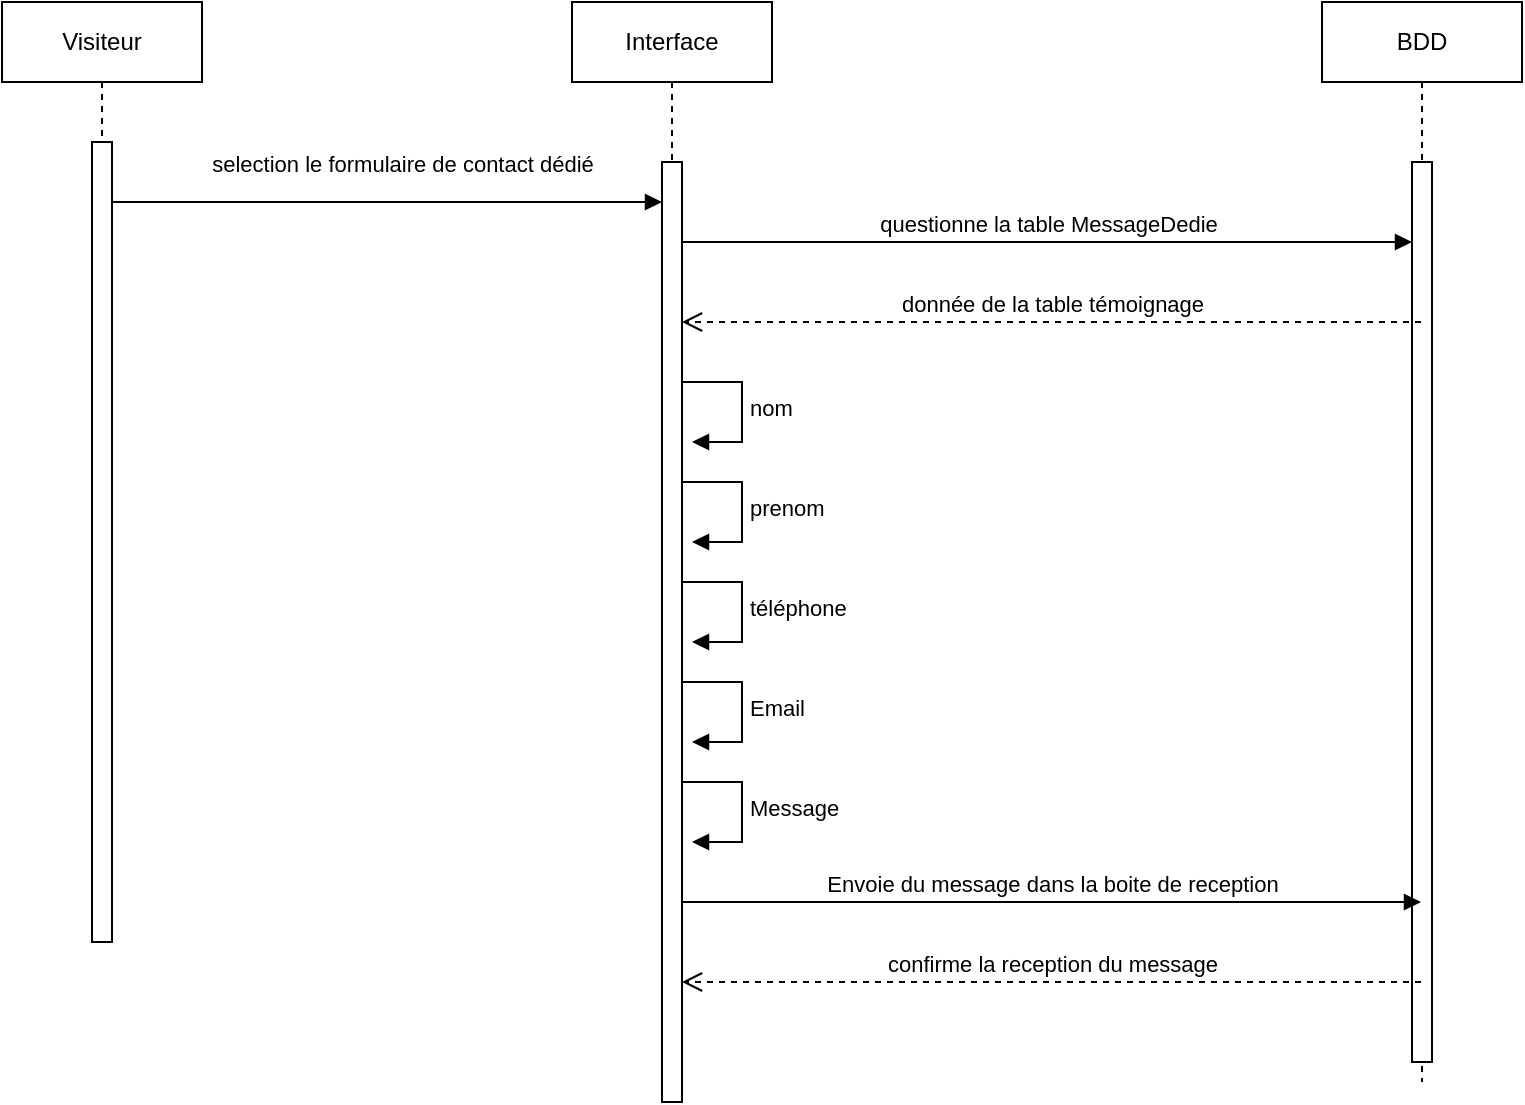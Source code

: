 <mxfile version="23.1.5" type="device">
  <diagram name="Page-1" id="2YBvvXClWsGukQMizWep">
    <mxGraphModel dx="1434" dy="836" grid="1" gridSize="10" guides="1" tooltips="1" connect="1" arrows="1" fold="1" page="1" pageScale="1" pageWidth="850" pageHeight="1100" math="0" shadow="0">
      <root>
        <mxCell id="0" />
        <mxCell id="1" parent="0" />
        <mxCell id="WDUQ8DgAttewBxVKMInU-1" value="Visiteur" style="shape=umlLifeline;perimeter=lifelinePerimeter;whiteSpace=wrap;html=1;container=0;dropTarget=0;collapsible=0;recursiveResize=0;outlineConnect=0;portConstraint=eastwest;newEdgeStyle={&quot;edgeStyle&quot;:&quot;elbowEdgeStyle&quot;,&quot;elbow&quot;:&quot;vertical&quot;,&quot;curved&quot;:0,&quot;rounded&quot;:0};" parent="1" vertex="1">
          <mxGeometry x="40" y="40" width="100" height="470" as="geometry" />
        </mxCell>
        <mxCell id="WDUQ8DgAttewBxVKMInU-2" value="" style="html=1;points=[];perimeter=orthogonalPerimeter;outlineConnect=0;targetShapes=umlLifeline;portConstraint=eastwest;newEdgeStyle={&quot;edgeStyle&quot;:&quot;elbowEdgeStyle&quot;,&quot;elbow&quot;:&quot;vertical&quot;,&quot;curved&quot;:0,&quot;rounded&quot;:0};" parent="WDUQ8DgAttewBxVKMInU-1" vertex="1">
          <mxGeometry x="45" y="70" width="10" height="400" as="geometry" />
        </mxCell>
        <mxCell id="WDUQ8DgAttewBxVKMInU-3" value="Interface" style="shape=umlLifeline;perimeter=lifelinePerimeter;whiteSpace=wrap;html=1;container=0;dropTarget=0;collapsible=0;recursiveResize=0;outlineConnect=0;portConstraint=eastwest;newEdgeStyle={&quot;edgeStyle&quot;:&quot;elbowEdgeStyle&quot;,&quot;elbow&quot;:&quot;vertical&quot;,&quot;curved&quot;:0,&quot;rounded&quot;:0};" parent="1" vertex="1">
          <mxGeometry x="325" y="40" width="100" height="550" as="geometry" />
        </mxCell>
        <mxCell id="WDUQ8DgAttewBxVKMInU-4" value="" style="html=1;points=[];perimeter=orthogonalPerimeter;outlineConnect=0;targetShapes=umlLifeline;portConstraint=eastwest;newEdgeStyle={&quot;edgeStyle&quot;:&quot;elbowEdgeStyle&quot;,&quot;elbow&quot;:&quot;vertical&quot;,&quot;curved&quot;:0,&quot;rounded&quot;:0};" parent="WDUQ8DgAttewBxVKMInU-3" vertex="1">
          <mxGeometry x="45" y="80" width="10" height="470" as="geometry" />
        </mxCell>
        <mxCell id="WDUQ8DgAttewBxVKMInU-7" value="BDD" style="shape=umlLifeline;perimeter=lifelinePerimeter;whiteSpace=wrap;html=1;container=0;dropTarget=0;collapsible=0;recursiveResize=0;outlineConnect=0;portConstraint=eastwest;newEdgeStyle={&quot;edgeStyle&quot;:&quot;elbowEdgeStyle&quot;,&quot;elbow&quot;:&quot;vertical&quot;,&quot;curved&quot;:0,&quot;rounded&quot;:0};" parent="1" vertex="1">
          <mxGeometry x="700" y="40" width="100" height="540" as="geometry" />
        </mxCell>
        <mxCell id="WDUQ8DgAttewBxVKMInU-8" value="" style="html=1;points=[];perimeter=orthogonalPerimeter;outlineConnect=0;targetShapes=umlLifeline;portConstraint=eastwest;newEdgeStyle={&quot;edgeStyle&quot;:&quot;elbowEdgeStyle&quot;,&quot;elbow&quot;:&quot;vertical&quot;,&quot;curved&quot;:0,&quot;rounded&quot;:0};" parent="WDUQ8DgAttewBxVKMInU-7" vertex="1">
          <mxGeometry x="45" y="80" width="10" height="450" as="geometry" />
        </mxCell>
        <mxCell id="WDUQ8DgAttewBxVKMInU-9" value="selection le formulaire de contact dédié" style="html=1;verticalAlign=bottom;endArrow=block;curved=0;rounded=0;" parent="1" target="WDUQ8DgAttewBxVKMInU-4" edge="1">
          <mxGeometry x="0.054" y="10" width="80" relative="1" as="geometry">
            <mxPoint x="95" y="140" as="sourcePoint" />
            <mxPoint x="410" y="140" as="targetPoint" />
            <mxPoint as="offset" />
          </mxGeometry>
        </mxCell>
        <mxCell id="WDUQ8DgAttewBxVKMInU-19" value="questionne la table MessageDedie" style="html=1;verticalAlign=bottom;endArrow=block;curved=0;rounded=0;" parent="1" edge="1">
          <mxGeometry x="0.003" width="80" relative="1" as="geometry">
            <mxPoint x="380" y="160" as="sourcePoint" />
            <mxPoint x="745" y="160" as="targetPoint" />
            <mxPoint as="offset" />
          </mxGeometry>
        </mxCell>
        <mxCell id="WDUQ8DgAttewBxVKMInU-20" value="donnée de la table témoignage" style="html=1;verticalAlign=bottom;endArrow=open;dashed=1;endSize=8;curved=0;rounded=0;" parent="1" source="WDUQ8DgAttewBxVKMInU-7" edge="1">
          <mxGeometry x="0.001" relative="1" as="geometry">
            <mxPoint x="460" y="200" as="sourcePoint" />
            <mxPoint x="380" y="200" as="targetPoint" />
            <mxPoint as="offset" />
          </mxGeometry>
        </mxCell>
        <mxCell id="WDUQ8DgAttewBxVKMInU-22" value="prenom" style="html=1;align=left;spacingLeft=2;endArrow=block;rounded=0;edgeStyle=orthogonalEdgeStyle;curved=0;rounded=0;" parent="1" edge="1">
          <mxGeometry relative="1" as="geometry">
            <mxPoint x="380" y="280" as="sourcePoint" />
            <Array as="points">
              <mxPoint x="410" y="310" />
            </Array>
            <mxPoint x="385" y="310" as="targetPoint" />
          </mxGeometry>
        </mxCell>
        <mxCell id="WDUQ8DgAttewBxVKMInU-23" value="nom" style="html=1;align=left;spacingLeft=2;endArrow=block;rounded=0;edgeStyle=orthogonalEdgeStyle;curved=0;rounded=0;" parent="1" edge="1">
          <mxGeometry relative="1" as="geometry">
            <mxPoint x="380" y="230" as="sourcePoint" />
            <Array as="points">
              <mxPoint x="410" y="260" />
            </Array>
            <mxPoint x="385" y="260" as="targetPoint" />
          </mxGeometry>
        </mxCell>
        <mxCell id="WDUQ8DgAttewBxVKMInU-24" value="téléphone" style="html=1;align=left;spacingLeft=2;endArrow=block;rounded=0;edgeStyle=orthogonalEdgeStyle;curved=0;rounded=0;" parent="1" edge="1">
          <mxGeometry x="0.012" relative="1" as="geometry">
            <mxPoint x="380" y="330" as="sourcePoint" />
            <Array as="points">
              <mxPoint x="410" y="360" />
            </Array>
            <mxPoint x="385" y="360" as="targetPoint" />
            <mxPoint as="offset" />
          </mxGeometry>
        </mxCell>
        <mxCell id="WDUQ8DgAttewBxVKMInU-25" value="Message" style="html=1;align=left;spacingLeft=2;endArrow=block;rounded=0;edgeStyle=orthogonalEdgeStyle;curved=0;rounded=0;" parent="1" edge="1">
          <mxGeometry x="0.012" relative="1" as="geometry">
            <mxPoint x="380" y="430" as="sourcePoint" />
            <Array as="points">
              <mxPoint x="410" y="460" />
            </Array>
            <mxPoint x="385" y="460" as="targetPoint" />
            <mxPoint as="offset" />
          </mxGeometry>
        </mxCell>
        <mxCell id="WDUQ8DgAttewBxVKMInU-26" value="Email" style="html=1;align=left;spacingLeft=2;endArrow=block;rounded=0;edgeStyle=orthogonalEdgeStyle;curved=0;rounded=0;" parent="1" edge="1">
          <mxGeometry relative="1" as="geometry">
            <mxPoint x="380" y="380" as="sourcePoint" />
            <Array as="points">
              <mxPoint x="410" y="410" />
            </Array>
            <mxPoint x="385" y="410" as="targetPoint" />
          </mxGeometry>
        </mxCell>
        <mxCell id="WDUQ8DgAttewBxVKMInU-27" value="Envoie du message dans la boite de reception" style="html=1;verticalAlign=bottom;endArrow=block;curved=0;rounded=0;" parent="1" target="WDUQ8DgAttewBxVKMInU-7" edge="1">
          <mxGeometry width="80" relative="1" as="geometry">
            <mxPoint x="380" y="490" as="sourcePoint" />
            <mxPoint x="460" y="490" as="targetPoint" />
          </mxGeometry>
        </mxCell>
        <mxCell id="WDUQ8DgAttewBxVKMInU-28" value="confirme la reception du message" style="html=1;verticalAlign=bottom;endArrow=open;dashed=1;endSize=8;curved=0;rounded=0;" parent="1" edge="1">
          <mxGeometry relative="1" as="geometry">
            <mxPoint x="749.5" y="530" as="sourcePoint" />
            <mxPoint x="380" y="530" as="targetPoint" />
          </mxGeometry>
        </mxCell>
      </root>
    </mxGraphModel>
  </diagram>
</mxfile>
